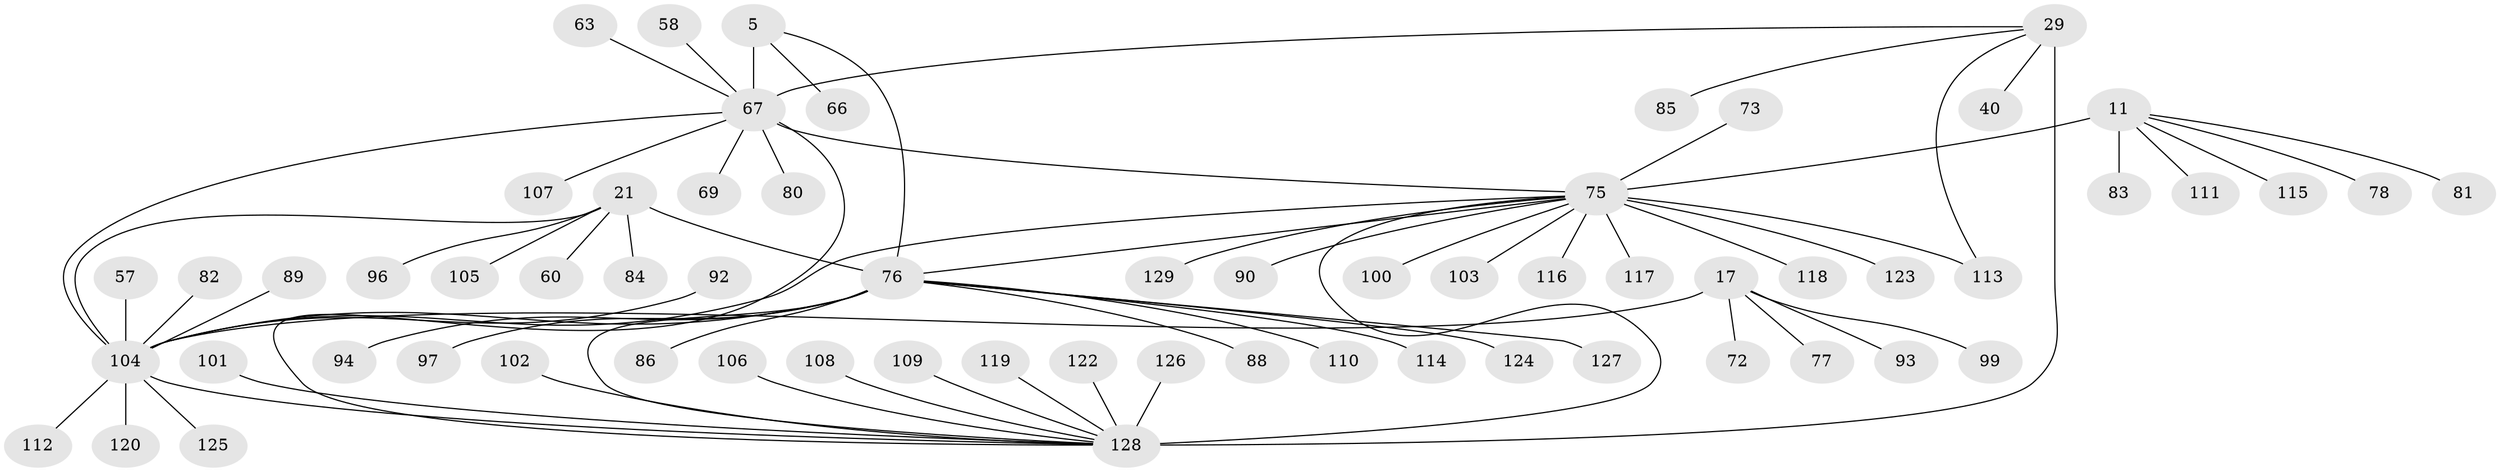// original degree distribution, {8: 0.046511627906976744, 7: 0.031007751937984496, 5: 0.007751937984496124, 9: 0.05426356589147287, 10: 0.03875968992248062, 11: 0.023255813953488372, 6: 0.023255813953488372, 14: 0.007751937984496124, 2: 0.13953488372093023, 1: 0.5891472868217055, 3: 0.03875968992248062}
// Generated by graph-tools (version 1.1) at 2025/56/03/09/25 04:56:03]
// undirected, 64 vertices, 72 edges
graph export_dot {
graph [start="1"]
  node [color=gray90,style=filled];
  5 [super="+2"];
  11 [super="+8"];
  17 [super="+15"];
  21 [super="+20"];
  29 [super="+26"];
  40;
  57;
  58 [super="+35"];
  60;
  63;
  66;
  67 [super="+50+32+37+53"];
  69 [super="+49"];
  72;
  73;
  75 [super="+42+12+36+39+48+9+56"];
  76 [super="+74"];
  77 [super="+62"];
  78;
  80;
  81;
  82;
  83;
  84 [super="+64"];
  85;
  86;
  88;
  89;
  90;
  92;
  93 [super="+68"];
  94;
  96 [super="+61"];
  97;
  99;
  100;
  101;
  102;
  103 [super="+91"];
  104 [super="+41+18+34+16+51"];
  105;
  106 [super="+54"];
  107 [super="+55"];
  108;
  109;
  110;
  111;
  112;
  113;
  114;
  115;
  116;
  117;
  118;
  119;
  120;
  122;
  123;
  124;
  125;
  126;
  127;
  128 [super="+98+121+30+38+45+71+79+87+28+43+95"];
  129;
  5 -- 66;
  5 -- 76;
  5 -- 67 [weight=8];
  11 -- 78;
  11 -- 111;
  11 -- 115;
  11 -- 81;
  11 -- 83;
  11 -- 75 [weight=8];
  17 -- 72;
  17 -- 99;
  17 -- 77;
  17 -- 93;
  17 -- 104 [weight=8];
  21 -- 105;
  21 -- 60;
  21 -- 96;
  21 -- 84;
  21 -- 76 [weight=8];
  21 -- 104;
  29 -- 40;
  29 -- 113;
  29 -- 85;
  29 -- 128 [weight=8];
  29 -- 67;
  57 -- 104;
  58 -- 67;
  63 -- 67;
  67 -- 128;
  67 -- 69;
  67 -- 104 [weight=2];
  67 -- 107;
  67 -- 80;
  67 -- 75;
  73 -- 75;
  75 -- 100;
  75 -- 103;
  75 -- 113;
  75 -- 117;
  75 -- 90;
  75 -- 123;
  75 -- 76 [weight=3];
  75 -- 128 [weight=2];
  75 -- 129;
  75 -- 104 [weight=2];
  75 -- 116;
  75 -- 118;
  76 -- 128 [weight=2];
  76 -- 86;
  76 -- 88;
  76 -- 94;
  76 -- 97;
  76 -- 104;
  76 -- 110;
  76 -- 114;
  76 -- 124;
  76 -- 127;
  82 -- 104;
  89 -- 104;
  92 -- 104;
  101 -- 128;
  102 -- 128;
  104 -- 112;
  104 -- 128;
  104 -- 120;
  104 -- 125;
  106 -- 128;
  108 -- 128;
  109 -- 128;
  119 -- 128;
  122 -- 128;
  126 -- 128;
}
